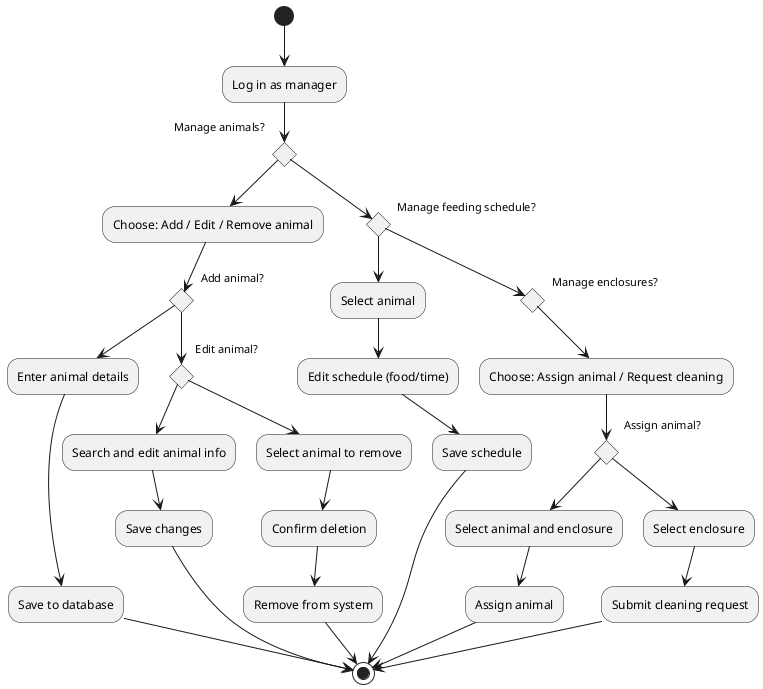 @startuml
(*) --> "Log in as manager"

if "Manage animals?" then
  --> "Choose: Add / Edit / Remove animal"
  if "Add animal?" then
    --> "Enter animal details"
    --> "Save to database"
    --> (*)
  else
    if "Edit animal?" then
      --> "Search and edit animal info"
      --> "Save changes"
      --> (*)
    else
      --> "Select animal to remove"
      --> "Confirm deletion"
      --> "Remove from system"
      --> (*)
    endif
  endif

else
  if "Manage feeding schedule?" then
    --> "Select animal"
    --> "Edit schedule (food/time)"
    --> "Save schedule"
    --> (*)
  else
    if "Manage enclosures?" then
      --> "Choose: Assign animal / Request cleaning"
      if "Assign animal?" then
        --> "Select animal and enclosure"
        --> "Assign animal"
        --> (*)
      else
        --> "Select enclosure"
        --> "Submit cleaning request"
        --> (*)
      endif
    endif
  endif
endif

@enduml
